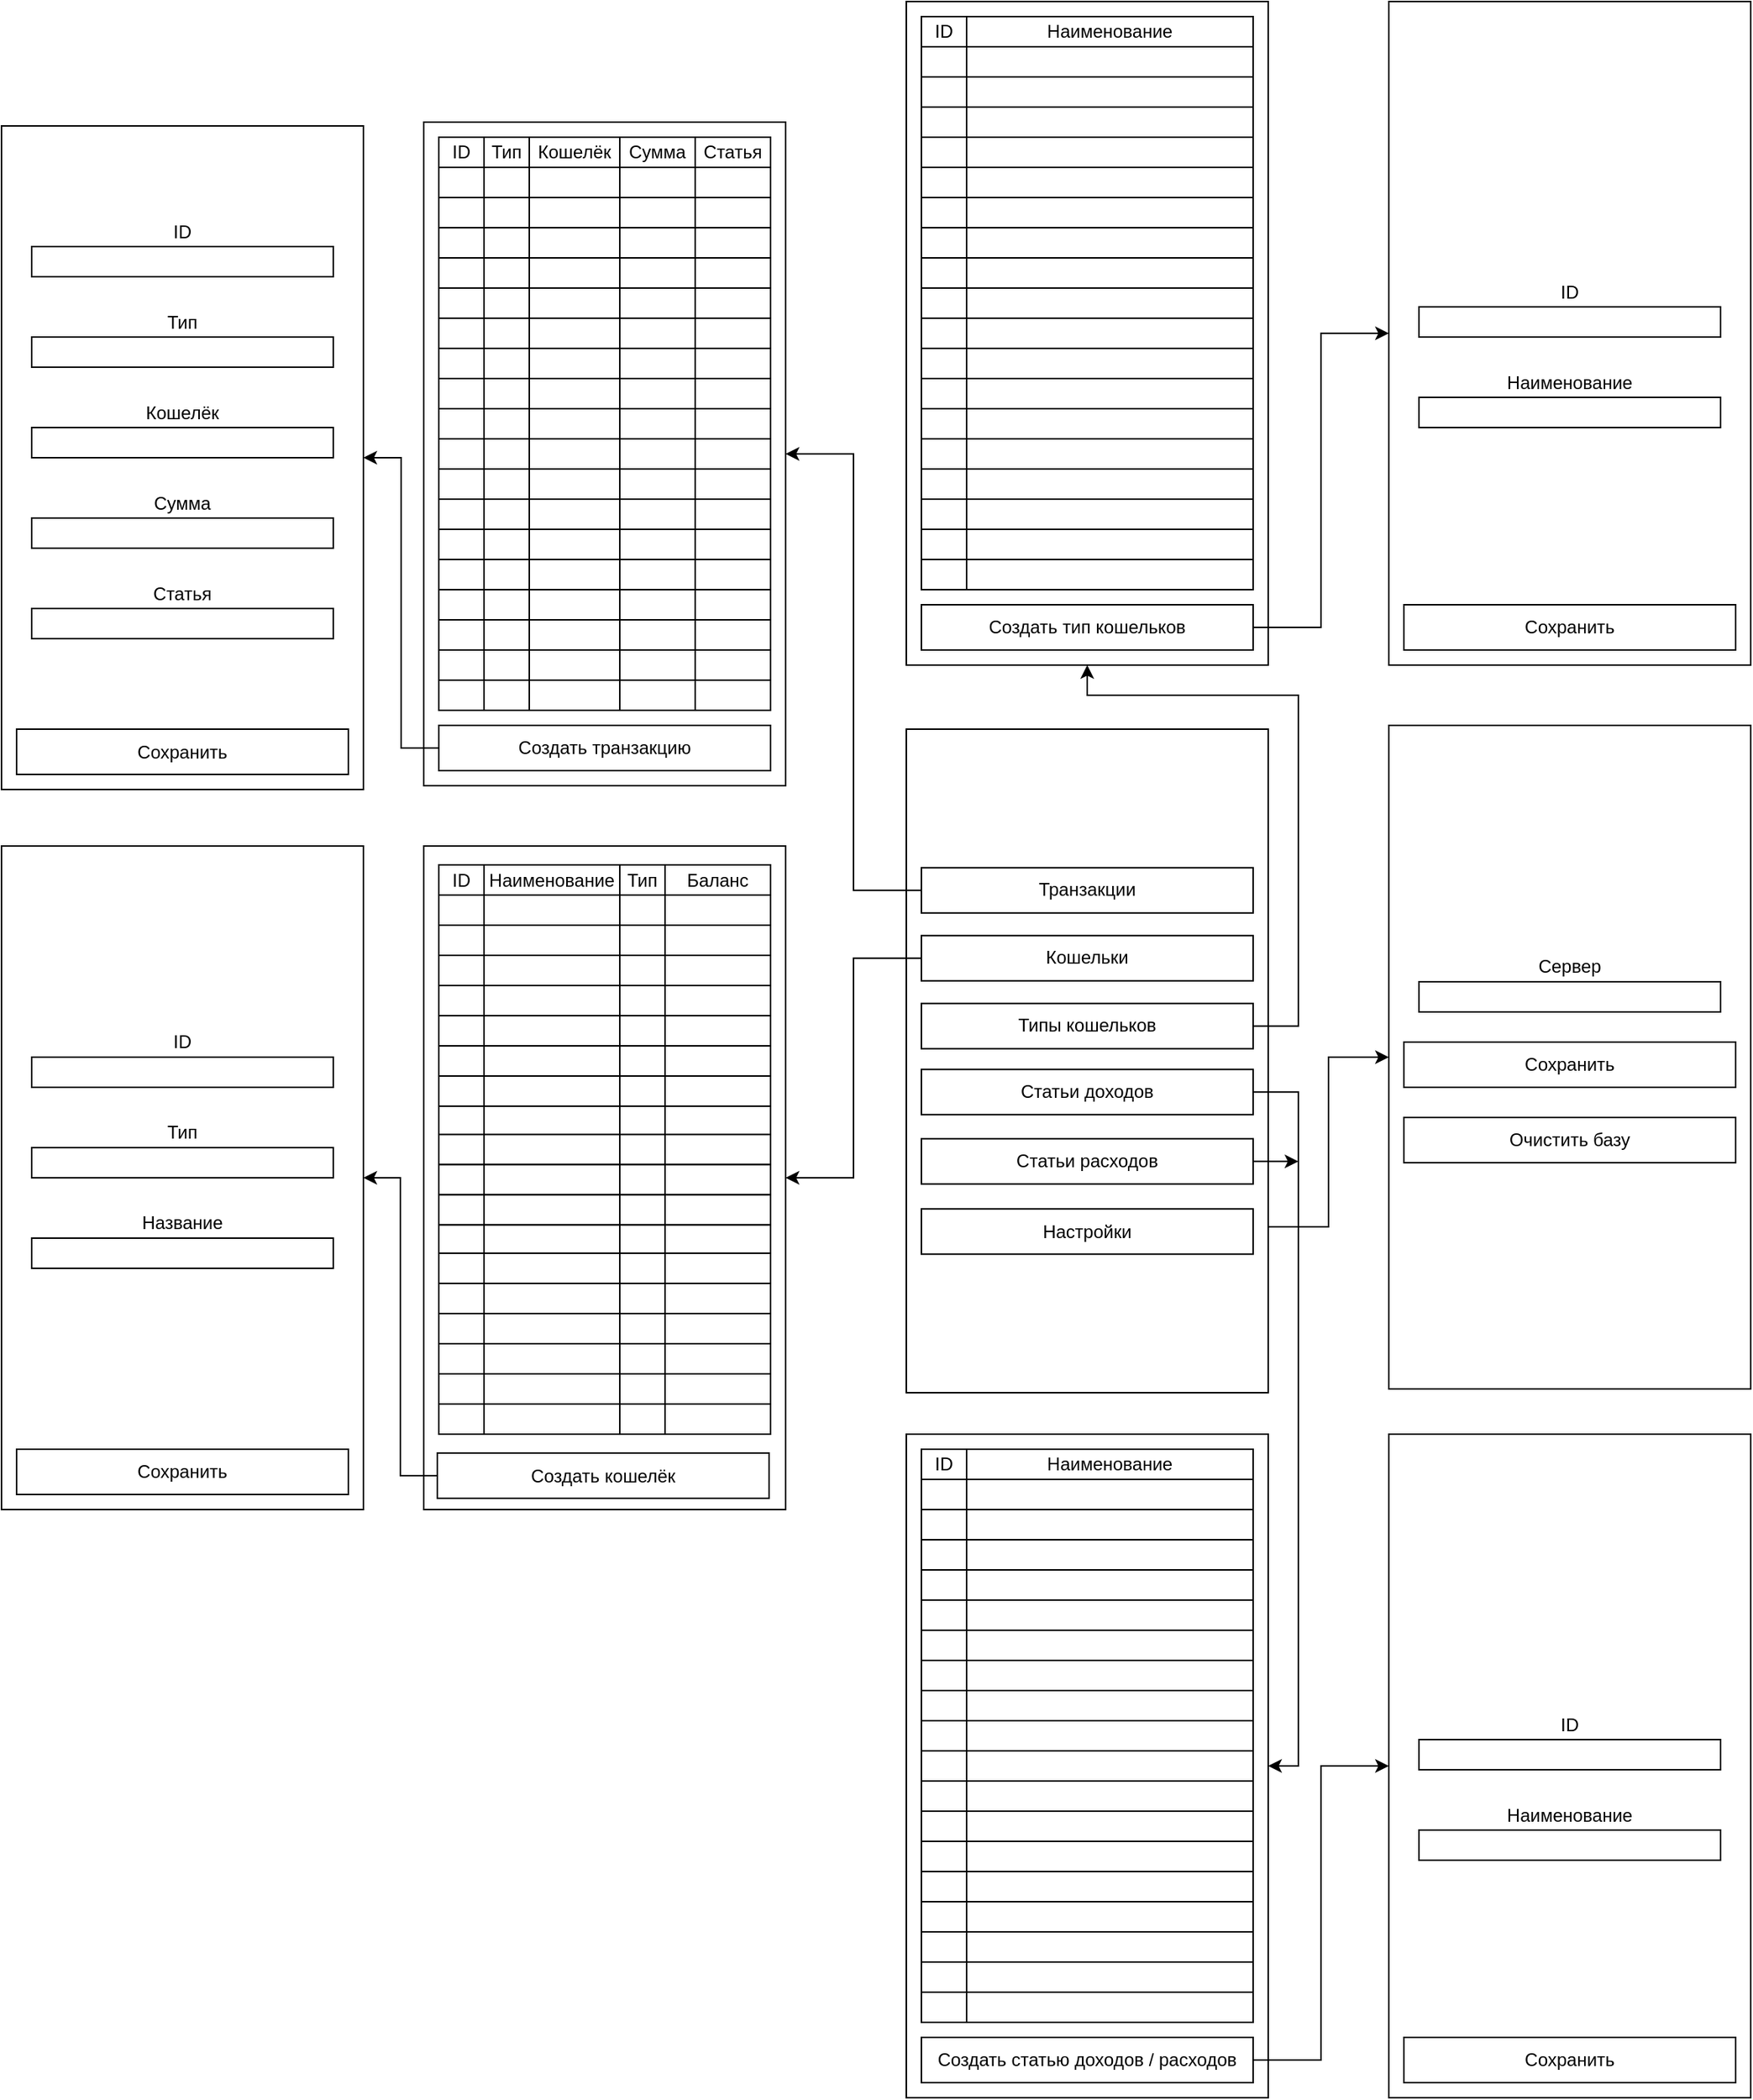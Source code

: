 <mxfile version="16.5.1" type="device"><diagram id="_PD836qik_bodmrE0VuN" name="0.1"><mxGraphModel dx="1354" dy="1916" grid="1" gridSize="10" guides="1" tooltips="1" connect="1" arrows="1" fold="1" page="1" pageScale="1" pageWidth="850" pageHeight="1100" math="0" shadow="0"><root><mxCell id="0"/><mxCell id="1" parent="0"/><mxCell id="WNNs_rxVUV3m9C5WDpxz-1" value="" style="rounded=0;whiteSpace=wrap;html=1;" parent="1" vertex="1"><mxGeometry x="560" y="-600" width="240" height="440" as="geometry"/></mxCell><mxCell id="WNNs_rxVUV3m9C5WDpxz-2" value="" style="rounded=0;whiteSpace=wrap;html=1;" parent="1" vertex="1"><mxGeometry x="570" y="-590" width="220" height="380" as="geometry"/></mxCell><mxCell id="hPYbmExAVFKwn_UCpEtC-18" style="edgeStyle=orthogonalEdgeStyle;rounded=0;orthogonalLoop=1;jettySize=auto;html=1;entryX=1;entryY=0.5;entryDx=0;entryDy=0;" edge="1" parent="1" source="WNNs_rxVUV3m9C5WDpxz-4" target="WNNs_rxVUV3m9C5WDpxz-132"><mxGeometry relative="1" as="geometry"/></mxCell><mxCell id="WNNs_rxVUV3m9C5WDpxz-4" value="Создать транзакцию" style="rounded=0;whiteSpace=wrap;html=1;" parent="1" vertex="1"><mxGeometry x="570" y="-200" width="220" height="30" as="geometry"/></mxCell><mxCell id="WNNs_rxVUV3m9C5WDpxz-7" value="ID" style="rounded=0;whiteSpace=wrap;html=1;" parent="1" vertex="1"><mxGeometry x="570" y="-590" width="30" height="20" as="geometry"/></mxCell><mxCell id="WNNs_rxVUV3m9C5WDpxz-8" value="Тип" style="rounded=0;whiteSpace=wrap;html=1;" parent="1" vertex="1"><mxGeometry x="600" y="-590" width="30" height="20" as="geometry"/></mxCell><mxCell id="WNNs_rxVUV3m9C5WDpxz-11" value="Кошелёк" style="rounded=0;whiteSpace=wrap;html=1;" parent="1" vertex="1"><mxGeometry x="630" y="-590" width="60" height="20" as="geometry"/></mxCell><mxCell id="WNNs_rxVUV3m9C5WDpxz-12" value="Сумма" style="rounded=0;whiteSpace=wrap;html=1;" parent="1" vertex="1"><mxGeometry x="690" y="-590" width="50" height="20" as="geometry"/></mxCell><mxCell id="WNNs_rxVUV3m9C5WDpxz-13" value="Статья" style="rounded=0;whiteSpace=wrap;html=1;" parent="1" vertex="1"><mxGeometry x="740" y="-590" width="50" height="20" as="geometry"/></mxCell><mxCell id="WNNs_rxVUV3m9C5WDpxz-15" value="" style="rounded=0;whiteSpace=wrap;html=1;" parent="1" vertex="1"><mxGeometry x="570" y="-570" width="30" height="20" as="geometry"/></mxCell><mxCell id="WNNs_rxVUV3m9C5WDpxz-16" value="" style="rounded=0;whiteSpace=wrap;html=1;" parent="1" vertex="1"><mxGeometry x="600" y="-570" width="30" height="20" as="geometry"/></mxCell><mxCell id="WNNs_rxVUV3m9C5WDpxz-17" value="" style="rounded=0;whiteSpace=wrap;html=1;" parent="1" vertex="1"><mxGeometry x="630" y="-570" width="60" height="20" as="geometry"/></mxCell><mxCell id="WNNs_rxVUV3m9C5WDpxz-18" value="" style="rounded=0;whiteSpace=wrap;html=1;" parent="1" vertex="1"><mxGeometry x="690" y="-570" width="50" height="20" as="geometry"/></mxCell><mxCell id="WNNs_rxVUV3m9C5WDpxz-19" value="" style="rounded=0;whiteSpace=wrap;html=1;" parent="1" vertex="1"><mxGeometry x="740" y="-570" width="50" height="20" as="geometry"/></mxCell><mxCell id="WNNs_rxVUV3m9C5WDpxz-20" value="" style="rounded=0;whiteSpace=wrap;html=1;" parent="1" vertex="1"><mxGeometry x="570" y="-570" width="30" height="20" as="geometry"/></mxCell><mxCell id="WNNs_rxVUV3m9C5WDpxz-21" value="" style="rounded=0;whiteSpace=wrap;html=1;" parent="1" vertex="1"><mxGeometry x="600" y="-570" width="30" height="20" as="geometry"/></mxCell><mxCell id="WNNs_rxVUV3m9C5WDpxz-22" value="" style="rounded=0;whiteSpace=wrap;html=1;" parent="1" vertex="1"><mxGeometry x="570" y="-570" width="30" height="20" as="geometry"/></mxCell><mxCell id="WNNs_rxVUV3m9C5WDpxz-23" value="" style="rounded=0;whiteSpace=wrap;html=1;" parent="1" vertex="1"><mxGeometry x="600" y="-570" width="30" height="20" as="geometry"/></mxCell><mxCell id="WNNs_rxVUV3m9C5WDpxz-25" value="" style="rounded=0;whiteSpace=wrap;html=1;" parent="1" vertex="1"><mxGeometry x="600" y="-570" width="30" height="20" as="geometry"/></mxCell><mxCell id="WNNs_rxVUV3m9C5WDpxz-27" value="" style="rounded=0;whiteSpace=wrap;html=1;" parent="1" vertex="1"><mxGeometry x="600" y="-570" width="30" height="20" as="geometry"/></mxCell><mxCell id="WNNs_rxVUV3m9C5WDpxz-29" value="" style="rounded=0;whiteSpace=wrap;html=1;" parent="1" vertex="1"><mxGeometry x="600" y="-570" width="30" height="20" as="geometry"/></mxCell><mxCell id="WNNs_rxVUV3m9C5WDpxz-31" value="" style="rounded=0;whiteSpace=wrap;html=1;" parent="1" vertex="1"><mxGeometry x="600" y="-570" width="30" height="20" as="geometry"/></mxCell><mxCell id="WNNs_rxVUV3m9C5WDpxz-32" value="" style="rounded=0;whiteSpace=wrap;html=1;" parent="1" vertex="1"><mxGeometry x="600" y="-570" width="30" height="20" as="geometry"/></mxCell><mxCell id="WNNs_rxVUV3m9C5WDpxz-34" value="" style="rounded=0;whiteSpace=wrap;html=1;" parent="1" vertex="1"><mxGeometry x="630" y="-570" width="60" height="20" as="geometry"/></mxCell><mxCell id="WNNs_rxVUV3m9C5WDpxz-35" value="" style="rounded=0;whiteSpace=wrap;html=1;" parent="1" vertex="1"><mxGeometry x="600" y="-570" width="30" height="20" as="geometry"/></mxCell><mxCell id="WNNs_rxVUV3m9C5WDpxz-37" value="" style="rounded=0;whiteSpace=wrap;html=1;" parent="1" vertex="1"><mxGeometry x="630" y="-570" width="60" height="20" as="geometry"/></mxCell><mxCell id="WNNs_rxVUV3m9C5WDpxz-38" value="" style="rounded=0;whiteSpace=wrap;html=1;" parent="1" vertex="1"><mxGeometry x="690" y="-570" width="50" height="20" as="geometry"/></mxCell><mxCell id="WNNs_rxVUV3m9C5WDpxz-39" value="" style="rounded=0;whiteSpace=wrap;html=1;" parent="1" vertex="1"><mxGeometry x="600" y="-570" width="30" height="20" as="geometry"/></mxCell><mxCell id="WNNs_rxVUV3m9C5WDpxz-41" value="" style="rounded=0;whiteSpace=wrap;html=1;" parent="1" vertex="1"><mxGeometry x="630" y="-570" width="60" height="20" as="geometry"/></mxCell><mxCell id="WNNs_rxVUV3m9C5WDpxz-42" value="" style="rounded=0;whiteSpace=wrap;html=1;" parent="1" vertex="1"><mxGeometry x="690" y="-570" width="50" height="20" as="geometry"/></mxCell><mxCell id="WNNs_rxVUV3m9C5WDpxz-43" value="" style="rounded=0;whiteSpace=wrap;html=1;" parent="1" vertex="1"><mxGeometry x="600" y="-570" width="30" height="20" as="geometry"/></mxCell><mxCell id="WNNs_rxVUV3m9C5WDpxz-45" value="" style="rounded=0;whiteSpace=wrap;html=1;" parent="1" vertex="1"><mxGeometry x="630" y="-570" width="60" height="20" as="geometry"/></mxCell><mxCell id="WNNs_rxVUV3m9C5WDpxz-46" value="" style="rounded=0;whiteSpace=wrap;html=1;" parent="1" vertex="1"><mxGeometry x="690" y="-570" width="50" height="20" as="geometry"/></mxCell><mxCell id="WNNs_rxVUV3m9C5WDpxz-47" value="" style="rounded=0;whiteSpace=wrap;html=1;" parent="1" vertex="1"><mxGeometry x="740" y="-550" width="50" height="20" as="geometry"/></mxCell><mxCell id="WNNs_rxVUV3m9C5WDpxz-48" value="" style="rounded=0;whiteSpace=wrap;html=1;" parent="1" vertex="1"><mxGeometry x="600" y="-550" width="30" height="20" as="geometry"/></mxCell><mxCell id="WNNs_rxVUV3m9C5WDpxz-49" value="" style="rounded=0;whiteSpace=wrap;html=1;" parent="1" vertex="1"><mxGeometry x="570" y="-550" width="30" height="20" as="geometry"/></mxCell><mxCell id="WNNs_rxVUV3m9C5WDpxz-50" value="" style="rounded=0;whiteSpace=wrap;html=1;" parent="1" vertex="1"><mxGeometry x="630" y="-550" width="60" height="20" as="geometry"/></mxCell><mxCell id="WNNs_rxVUV3m9C5WDpxz-51" value="" style="rounded=0;whiteSpace=wrap;html=1;" parent="1" vertex="1"><mxGeometry x="690" y="-550" width="50" height="20" as="geometry"/></mxCell><mxCell id="WNNs_rxVUV3m9C5WDpxz-52" value="" style="rounded=0;whiteSpace=wrap;html=1;" parent="1" vertex="1"><mxGeometry x="740" y="-530" width="50" height="20" as="geometry"/></mxCell><mxCell id="WNNs_rxVUV3m9C5WDpxz-53" value="" style="rounded=0;whiteSpace=wrap;html=1;" parent="1" vertex="1"><mxGeometry x="600" y="-530" width="30" height="20" as="geometry"/></mxCell><mxCell id="WNNs_rxVUV3m9C5WDpxz-54" value="" style="rounded=0;whiteSpace=wrap;html=1;" parent="1" vertex="1"><mxGeometry x="570" y="-530" width="30" height="20" as="geometry"/></mxCell><mxCell id="WNNs_rxVUV3m9C5WDpxz-55" value="" style="rounded=0;whiteSpace=wrap;html=1;" parent="1" vertex="1"><mxGeometry x="630" y="-530" width="60" height="20" as="geometry"/></mxCell><mxCell id="WNNs_rxVUV3m9C5WDpxz-56" value="" style="rounded=0;whiteSpace=wrap;html=1;" parent="1" vertex="1"><mxGeometry x="690" y="-530" width="50" height="20" as="geometry"/></mxCell><mxCell id="WNNs_rxVUV3m9C5WDpxz-57" value="" style="rounded=0;whiteSpace=wrap;html=1;" parent="1" vertex="1"><mxGeometry x="740" y="-510" width="50" height="20" as="geometry"/></mxCell><mxCell id="WNNs_rxVUV3m9C5WDpxz-58" value="" style="rounded=0;whiteSpace=wrap;html=1;" parent="1" vertex="1"><mxGeometry x="600" y="-510" width="30" height="20" as="geometry"/></mxCell><mxCell id="WNNs_rxVUV3m9C5WDpxz-59" value="" style="rounded=0;whiteSpace=wrap;html=1;" parent="1" vertex="1"><mxGeometry x="570" y="-510" width="30" height="20" as="geometry"/></mxCell><mxCell id="WNNs_rxVUV3m9C5WDpxz-60" value="" style="rounded=0;whiteSpace=wrap;html=1;" parent="1" vertex="1"><mxGeometry x="630" y="-510" width="60" height="20" as="geometry"/></mxCell><mxCell id="WNNs_rxVUV3m9C5WDpxz-61" value="" style="rounded=0;whiteSpace=wrap;html=1;" parent="1" vertex="1"><mxGeometry x="690" y="-510" width="50" height="20" as="geometry"/></mxCell><mxCell id="WNNs_rxVUV3m9C5WDpxz-62" value="" style="rounded=0;whiteSpace=wrap;html=1;" parent="1" vertex="1"><mxGeometry x="740" y="-490" width="50" height="20" as="geometry"/></mxCell><mxCell id="WNNs_rxVUV3m9C5WDpxz-63" value="" style="rounded=0;whiteSpace=wrap;html=1;" parent="1" vertex="1"><mxGeometry x="600" y="-490" width="30" height="20" as="geometry"/></mxCell><mxCell id="WNNs_rxVUV3m9C5WDpxz-64" value="" style="rounded=0;whiteSpace=wrap;html=1;" parent="1" vertex="1"><mxGeometry x="570" y="-490" width="30" height="20" as="geometry"/></mxCell><mxCell id="WNNs_rxVUV3m9C5WDpxz-65" value="" style="rounded=0;whiteSpace=wrap;html=1;" parent="1" vertex="1"><mxGeometry x="630" y="-490" width="60" height="20" as="geometry"/></mxCell><mxCell id="WNNs_rxVUV3m9C5WDpxz-66" value="" style="rounded=0;whiteSpace=wrap;html=1;" parent="1" vertex="1"><mxGeometry x="690" y="-490" width="50" height="20" as="geometry"/></mxCell><mxCell id="WNNs_rxVUV3m9C5WDpxz-67" value="" style="rounded=0;whiteSpace=wrap;html=1;" parent="1" vertex="1"><mxGeometry x="740" y="-470" width="50" height="20" as="geometry"/></mxCell><mxCell id="WNNs_rxVUV3m9C5WDpxz-68" value="" style="rounded=0;whiteSpace=wrap;html=1;" parent="1" vertex="1"><mxGeometry x="600" y="-470" width="30" height="20" as="geometry"/></mxCell><mxCell id="WNNs_rxVUV3m9C5WDpxz-69" value="" style="rounded=0;whiteSpace=wrap;html=1;" parent="1" vertex="1"><mxGeometry x="570" y="-470" width="30" height="20" as="geometry"/></mxCell><mxCell id="WNNs_rxVUV3m9C5WDpxz-70" value="" style="rounded=0;whiteSpace=wrap;html=1;" parent="1" vertex="1"><mxGeometry x="630" y="-470" width="60" height="20" as="geometry"/></mxCell><mxCell id="WNNs_rxVUV3m9C5WDpxz-71" value="" style="rounded=0;whiteSpace=wrap;html=1;" parent="1" vertex="1"><mxGeometry x="690" y="-470" width="50" height="20" as="geometry"/></mxCell><mxCell id="WNNs_rxVUV3m9C5WDpxz-72" value="" style="rounded=0;whiteSpace=wrap;html=1;" parent="1" vertex="1"><mxGeometry x="740" y="-450" width="50" height="20" as="geometry"/></mxCell><mxCell id="WNNs_rxVUV3m9C5WDpxz-73" value="" style="rounded=0;whiteSpace=wrap;html=1;" parent="1" vertex="1"><mxGeometry x="600" y="-450" width="30" height="20" as="geometry"/></mxCell><mxCell id="WNNs_rxVUV3m9C5WDpxz-74" value="" style="rounded=0;whiteSpace=wrap;html=1;" parent="1" vertex="1"><mxGeometry x="570" y="-450" width="30" height="20" as="geometry"/></mxCell><mxCell id="WNNs_rxVUV3m9C5WDpxz-75" value="" style="rounded=0;whiteSpace=wrap;html=1;" parent="1" vertex="1"><mxGeometry x="630" y="-450" width="60" height="20" as="geometry"/></mxCell><mxCell id="WNNs_rxVUV3m9C5WDpxz-76" value="" style="rounded=0;whiteSpace=wrap;html=1;" parent="1" vertex="1"><mxGeometry x="690" y="-450" width="50" height="20" as="geometry"/></mxCell><mxCell id="WNNs_rxVUV3m9C5WDpxz-77" value="" style="rounded=0;whiteSpace=wrap;html=1;" parent="1" vertex="1"><mxGeometry x="740" y="-430" width="50" height="20" as="geometry"/></mxCell><mxCell id="WNNs_rxVUV3m9C5WDpxz-78" value="" style="rounded=0;whiteSpace=wrap;html=1;" parent="1" vertex="1"><mxGeometry x="600" y="-430" width="30" height="20" as="geometry"/></mxCell><mxCell id="WNNs_rxVUV3m9C5WDpxz-79" value="" style="rounded=0;whiteSpace=wrap;html=1;" parent="1" vertex="1"><mxGeometry x="570" y="-430" width="30" height="20" as="geometry"/></mxCell><mxCell id="WNNs_rxVUV3m9C5WDpxz-80" value="" style="rounded=0;whiteSpace=wrap;html=1;" parent="1" vertex="1"><mxGeometry x="630" y="-430" width="60" height="20" as="geometry"/></mxCell><mxCell id="WNNs_rxVUV3m9C5WDpxz-81" value="" style="rounded=0;whiteSpace=wrap;html=1;" parent="1" vertex="1"><mxGeometry x="690" y="-430" width="50" height="20" as="geometry"/></mxCell><mxCell id="WNNs_rxVUV3m9C5WDpxz-82" value="" style="rounded=0;whiteSpace=wrap;html=1;" parent="1" vertex="1"><mxGeometry x="740" y="-410" width="50" height="20" as="geometry"/></mxCell><mxCell id="WNNs_rxVUV3m9C5WDpxz-83" value="" style="rounded=0;whiteSpace=wrap;html=1;" parent="1" vertex="1"><mxGeometry x="600" y="-410" width="30" height="20" as="geometry"/></mxCell><mxCell id="WNNs_rxVUV3m9C5WDpxz-84" value="" style="rounded=0;whiteSpace=wrap;html=1;" parent="1" vertex="1"><mxGeometry x="570" y="-410" width="30" height="20" as="geometry"/></mxCell><mxCell id="WNNs_rxVUV3m9C5WDpxz-85" value="" style="rounded=0;whiteSpace=wrap;html=1;" parent="1" vertex="1"><mxGeometry x="630" y="-410" width="60" height="20" as="geometry"/></mxCell><mxCell id="WNNs_rxVUV3m9C5WDpxz-86" value="" style="rounded=0;whiteSpace=wrap;html=1;" parent="1" vertex="1"><mxGeometry x="690" y="-410" width="50" height="20" as="geometry"/></mxCell><mxCell id="WNNs_rxVUV3m9C5WDpxz-87" value="" style="rounded=0;whiteSpace=wrap;html=1;" parent="1" vertex="1"><mxGeometry x="740" y="-390" width="50" height="20" as="geometry"/></mxCell><mxCell id="WNNs_rxVUV3m9C5WDpxz-88" value="" style="rounded=0;whiteSpace=wrap;html=1;" parent="1" vertex="1"><mxGeometry x="600" y="-390" width="30" height="20" as="geometry"/></mxCell><mxCell id="WNNs_rxVUV3m9C5WDpxz-89" value="" style="rounded=0;whiteSpace=wrap;html=1;" parent="1" vertex="1"><mxGeometry x="570" y="-390" width="30" height="20" as="geometry"/></mxCell><mxCell id="WNNs_rxVUV3m9C5WDpxz-90" value="" style="rounded=0;whiteSpace=wrap;html=1;" parent="1" vertex="1"><mxGeometry x="630" y="-390" width="60" height="20" as="geometry"/></mxCell><mxCell id="WNNs_rxVUV3m9C5WDpxz-91" value="" style="rounded=0;whiteSpace=wrap;html=1;" parent="1" vertex="1"><mxGeometry x="690" y="-390" width="50" height="20" as="geometry"/></mxCell><mxCell id="WNNs_rxVUV3m9C5WDpxz-92" value="" style="rounded=0;whiteSpace=wrap;html=1;" parent="1" vertex="1"><mxGeometry x="740" y="-370" width="50" height="20" as="geometry"/></mxCell><mxCell id="WNNs_rxVUV3m9C5WDpxz-93" value="" style="rounded=0;whiteSpace=wrap;html=1;" parent="1" vertex="1"><mxGeometry x="600" y="-370" width="30" height="20" as="geometry"/></mxCell><mxCell id="WNNs_rxVUV3m9C5WDpxz-94" value="" style="rounded=0;whiteSpace=wrap;html=1;" parent="1" vertex="1"><mxGeometry x="570" y="-370" width="30" height="20" as="geometry"/></mxCell><mxCell id="WNNs_rxVUV3m9C5WDpxz-95" value="" style="rounded=0;whiteSpace=wrap;html=1;" parent="1" vertex="1"><mxGeometry x="630" y="-370" width="60" height="20" as="geometry"/></mxCell><mxCell id="WNNs_rxVUV3m9C5WDpxz-96" value="" style="rounded=0;whiteSpace=wrap;html=1;" parent="1" vertex="1"><mxGeometry x="690" y="-370" width="50" height="20" as="geometry"/></mxCell><mxCell id="WNNs_rxVUV3m9C5WDpxz-97" value="" style="rounded=0;whiteSpace=wrap;html=1;" parent="1" vertex="1"><mxGeometry x="740" y="-350" width="50" height="20" as="geometry"/></mxCell><mxCell id="WNNs_rxVUV3m9C5WDpxz-98" value="" style="rounded=0;whiteSpace=wrap;html=1;" parent="1" vertex="1"><mxGeometry x="600" y="-350" width="30" height="20" as="geometry"/></mxCell><mxCell id="WNNs_rxVUV3m9C5WDpxz-99" value="" style="rounded=0;whiteSpace=wrap;html=1;" parent="1" vertex="1"><mxGeometry x="570" y="-350" width="30" height="20" as="geometry"/></mxCell><mxCell id="WNNs_rxVUV3m9C5WDpxz-100" value="" style="rounded=0;whiteSpace=wrap;html=1;" parent="1" vertex="1"><mxGeometry x="630" y="-350" width="60" height="20" as="geometry"/></mxCell><mxCell id="WNNs_rxVUV3m9C5WDpxz-101" value="" style="rounded=0;whiteSpace=wrap;html=1;" parent="1" vertex="1"><mxGeometry x="690" y="-350" width="50" height="20" as="geometry"/></mxCell><mxCell id="WNNs_rxVUV3m9C5WDpxz-102" value="" style="rounded=0;whiteSpace=wrap;html=1;" parent="1" vertex="1"><mxGeometry x="740" y="-330" width="50" height="20" as="geometry"/></mxCell><mxCell id="WNNs_rxVUV3m9C5WDpxz-103" value="" style="rounded=0;whiteSpace=wrap;html=1;" parent="1" vertex="1"><mxGeometry x="600" y="-330" width="30" height="20" as="geometry"/></mxCell><mxCell id="WNNs_rxVUV3m9C5WDpxz-104" value="" style="rounded=0;whiteSpace=wrap;html=1;" parent="1" vertex="1"><mxGeometry x="570" y="-330" width="30" height="20" as="geometry"/></mxCell><mxCell id="WNNs_rxVUV3m9C5WDpxz-105" value="" style="rounded=0;whiteSpace=wrap;html=1;" parent="1" vertex="1"><mxGeometry x="630" y="-330" width="60" height="20" as="geometry"/></mxCell><mxCell id="WNNs_rxVUV3m9C5WDpxz-106" value="" style="rounded=0;whiteSpace=wrap;html=1;" parent="1" vertex="1"><mxGeometry x="690" y="-330" width="50" height="20" as="geometry"/></mxCell><mxCell id="WNNs_rxVUV3m9C5WDpxz-107" value="" style="rounded=0;whiteSpace=wrap;html=1;" parent="1" vertex="1"><mxGeometry x="740" y="-310" width="50" height="20" as="geometry"/></mxCell><mxCell id="WNNs_rxVUV3m9C5WDpxz-108" value="" style="rounded=0;whiteSpace=wrap;html=1;" parent="1" vertex="1"><mxGeometry x="600" y="-310" width="30" height="20" as="geometry"/></mxCell><mxCell id="WNNs_rxVUV3m9C5WDpxz-109" value="" style="rounded=0;whiteSpace=wrap;html=1;" parent="1" vertex="1"><mxGeometry x="570" y="-310" width="30" height="20" as="geometry"/></mxCell><mxCell id="WNNs_rxVUV3m9C5WDpxz-110" value="" style="rounded=0;whiteSpace=wrap;html=1;" parent="1" vertex="1"><mxGeometry x="630" y="-310" width="60" height="20" as="geometry"/></mxCell><mxCell id="WNNs_rxVUV3m9C5WDpxz-111" value="" style="rounded=0;whiteSpace=wrap;html=1;" parent="1" vertex="1"><mxGeometry x="690" y="-310" width="50" height="20" as="geometry"/></mxCell><mxCell id="WNNs_rxVUV3m9C5WDpxz-112" value="" style="rounded=0;whiteSpace=wrap;html=1;" parent="1" vertex="1"><mxGeometry x="740" y="-290" width="50" height="20" as="geometry"/></mxCell><mxCell id="WNNs_rxVUV3m9C5WDpxz-113" value="" style="rounded=0;whiteSpace=wrap;html=1;" parent="1" vertex="1"><mxGeometry x="600" y="-290" width="30" height="20" as="geometry"/></mxCell><mxCell id="WNNs_rxVUV3m9C5WDpxz-114" value="" style="rounded=0;whiteSpace=wrap;html=1;" parent="1" vertex="1"><mxGeometry x="570" y="-290" width="30" height="20" as="geometry"/></mxCell><mxCell id="WNNs_rxVUV3m9C5WDpxz-115" value="" style="rounded=0;whiteSpace=wrap;html=1;" parent="1" vertex="1"><mxGeometry x="630" y="-290" width="60" height="20" as="geometry"/></mxCell><mxCell id="WNNs_rxVUV3m9C5WDpxz-116" value="" style="rounded=0;whiteSpace=wrap;html=1;" parent="1" vertex="1"><mxGeometry x="690" y="-290" width="50" height="20" as="geometry"/></mxCell><mxCell id="WNNs_rxVUV3m9C5WDpxz-117" value="" style="rounded=0;whiteSpace=wrap;html=1;" parent="1" vertex="1"><mxGeometry x="740" y="-270" width="50" height="20" as="geometry"/></mxCell><mxCell id="WNNs_rxVUV3m9C5WDpxz-118" value="" style="rounded=0;whiteSpace=wrap;html=1;" parent="1" vertex="1"><mxGeometry x="600" y="-270" width="30" height="20" as="geometry"/></mxCell><mxCell id="WNNs_rxVUV3m9C5WDpxz-119" value="" style="rounded=0;whiteSpace=wrap;html=1;" parent="1" vertex="1"><mxGeometry x="570" y="-270" width="30" height="20" as="geometry"/></mxCell><mxCell id="WNNs_rxVUV3m9C5WDpxz-120" value="" style="rounded=0;whiteSpace=wrap;html=1;" parent="1" vertex="1"><mxGeometry x="630" y="-270" width="60" height="20" as="geometry"/></mxCell><mxCell id="WNNs_rxVUV3m9C5WDpxz-121" value="" style="rounded=0;whiteSpace=wrap;html=1;" parent="1" vertex="1"><mxGeometry x="690" y="-270" width="50" height="20" as="geometry"/></mxCell><mxCell id="WNNs_rxVUV3m9C5WDpxz-122" value="" style="rounded=0;whiteSpace=wrap;html=1;" parent="1" vertex="1"><mxGeometry x="740" y="-250" width="50" height="20" as="geometry"/></mxCell><mxCell id="WNNs_rxVUV3m9C5WDpxz-123" value="" style="rounded=0;whiteSpace=wrap;html=1;" parent="1" vertex="1"><mxGeometry x="600" y="-250" width="30" height="20" as="geometry"/></mxCell><mxCell id="WNNs_rxVUV3m9C5WDpxz-124" value="" style="rounded=0;whiteSpace=wrap;html=1;" parent="1" vertex="1"><mxGeometry x="570" y="-250" width="30" height="20" as="geometry"/></mxCell><mxCell id="WNNs_rxVUV3m9C5WDpxz-125" value="" style="rounded=0;whiteSpace=wrap;html=1;" parent="1" vertex="1"><mxGeometry x="630" y="-250" width="60" height="20" as="geometry"/></mxCell><mxCell id="WNNs_rxVUV3m9C5WDpxz-126" value="" style="rounded=0;whiteSpace=wrap;html=1;" parent="1" vertex="1"><mxGeometry x="690" y="-250" width="50" height="20" as="geometry"/></mxCell><mxCell id="WNNs_rxVUV3m9C5WDpxz-127" value="" style="rounded=0;whiteSpace=wrap;html=1;" parent="1" vertex="1"><mxGeometry x="740" y="-230" width="50" height="20" as="geometry"/></mxCell><mxCell id="WNNs_rxVUV3m9C5WDpxz-128" value="" style="rounded=0;whiteSpace=wrap;html=1;" parent="1" vertex="1"><mxGeometry x="600" y="-230" width="30" height="20" as="geometry"/></mxCell><mxCell id="WNNs_rxVUV3m9C5WDpxz-129" value="" style="rounded=0;whiteSpace=wrap;html=1;" parent="1" vertex="1"><mxGeometry x="570" y="-230" width="30" height="20" as="geometry"/></mxCell><mxCell id="WNNs_rxVUV3m9C5WDpxz-130" value="" style="rounded=0;whiteSpace=wrap;html=1;" parent="1" vertex="1"><mxGeometry x="630" y="-230" width="60" height="20" as="geometry"/></mxCell><mxCell id="WNNs_rxVUV3m9C5WDpxz-131" value="" style="rounded=0;whiteSpace=wrap;html=1;" parent="1" vertex="1"><mxGeometry x="690" y="-230" width="50" height="20" as="geometry"/></mxCell><mxCell id="WNNs_rxVUV3m9C5WDpxz-132" value="" style="rounded=0;whiteSpace=wrap;html=1;" parent="1" vertex="1"><mxGeometry x="280" y="-597.5" width="240" height="440" as="geometry"/></mxCell><mxCell id="WNNs_rxVUV3m9C5WDpxz-148" value="Сохранить" style="rounded=0;whiteSpace=wrap;html=1;" parent="1" vertex="1"><mxGeometry x="290" y="-197.5" width="220" height="30" as="geometry"/></mxCell><mxCell id="WNNs_rxVUV3m9C5WDpxz-170" value="" style="rounded=0;whiteSpace=wrap;html=1;" parent="1" vertex="1"><mxGeometry x="300" y="-337.5" width="200" height="20" as="geometry"/></mxCell><mxCell id="WNNs_rxVUV3m9C5WDpxz-172" value="" style="rounded=0;whiteSpace=wrap;html=1;" parent="1" vertex="1"><mxGeometry x="300" y="-277.5" width="200" height="20" as="geometry"/></mxCell><mxCell id="WNNs_rxVUV3m9C5WDpxz-173" value="Статья" style="text;html=1;strokeColor=none;fillColor=none;align=center;verticalAlign=middle;whiteSpace=wrap;rounded=0;" parent="1" vertex="1"><mxGeometry x="300" y="-297.5" width="200" height="20" as="geometry"/></mxCell><mxCell id="WNNs_rxVUV3m9C5WDpxz-247" value="" style="rounded=0;whiteSpace=wrap;html=1;" parent="1" vertex="1"><mxGeometry x="300" y="-457.5" width="200" height="20" as="geometry"/></mxCell><mxCell id="WNNs_rxVUV3m9C5WDpxz-248" value="Кошелёк" style="text;html=1;strokeColor=none;fillColor=none;align=center;verticalAlign=middle;whiteSpace=wrap;rounded=0;" parent="1" vertex="1"><mxGeometry x="300" y="-417.5" width="200" height="20" as="geometry"/></mxCell><mxCell id="WNNs_rxVUV3m9C5WDpxz-249" value="" style="rounded=0;whiteSpace=wrap;html=1;" parent="1" vertex="1"><mxGeometry x="300" y="-397.5" width="200" height="20" as="geometry"/></mxCell><mxCell id="WNNs_rxVUV3m9C5WDpxz-250" value="Сумма" style="text;html=1;strokeColor=none;fillColor=none;align=center;verticalAlign=middle;whiteSpace=wrap;rounded=0;" parent="1" vertex="1"><mxGeometry x="300" y="-357.5" width="200" height="20" as="geometry"/></mxCell><mxCell id="WNNs_rxVUV3m9C5WDpxz-253" value="ID" style="text;html=1;strokeColor=none;fillColor=none;align=center;verticalAlign=middle;whiteSpace=wrap;rounded=0;" parent="1" vertex="1"><mxGeometry x="300" y="-537.5" width="200" height="20" as="geometry"/></mxCell><mxCell id="WNNs_rxVUV3m9C5WDpxz-254" value="" style="rounded=0;whiteSpace=wrap;html=1;" parent="1" vertex="1"><mxGeometry x="300" y="-517.5" width="200" height="20" as="geometry"/></mxCell><mxCell id="WNNs_rxVUV3m9C5WDpxz-255" value="Тип" style="text;html=1;strokeColor=none;fillColor=none;align=center;verticalAlign=middle;whiteSpace=wrap;rounded=0;" parent="1" vertex="1"><mxGeometry x="300" y="-477.5" width="200" height="20" as="geometry"/></mxCell><mxCell id="hPYbmExAVFKwn_UCpEtC-138" style="edgeStyle=orthogonalEdgeStyle;rounded=0;orthogonalLoop=1;jettySize=auto;html=1;exitX=1;exitY=0.75;exitDx=0;exitDy=0;entryX=0;entryY=0.5;entryDx=0;entryDy=0;" edge="1" parent="1" source="hPYbmExAVFKwn_UCpEtC-2" target="hPYbmExAVFKwn_UCpEtC-9"><mxGeometry relative="1" as="geometry"/></mxCell><mxCell id="hPYbmExAVFKwn_UCpEtC-2" value="" style="rounded=0;whiteSpace=wrap;html=1;" vertex="1" parent="1"><mxGeometry x="880" y="-197.5" width="240" height="440" as="geometry"/></mxCell><mxCell id="hPYbmExAVFKwn_UCpEtC-335" style="edgeStyle=orthogonalEdgeStyle;rounded=0;orthogonalLoop=1;jettySize=auto;html=1;" edge="1" parent="1" source="hPYbmExAVFKwn_UCpEtC-6"><mxGeometry relative="1" as="geometry"><mxPoint x="1140" y="89.13" as="targetPoint"/></mxGeometry></mxCell><mxCell id="hPYbmExAVFKwn_UCpEtC-6" value="Статьи расходов" style="rounded=0;whiteSpace=wrap;html=1;" vertex="1" parent="1"><mxGeometry x="890" y="74.13" width="220" height="30" as="geometry"/></mxCell><mxCell id="hPYbmExAVFKwn_UCpEtC-9" value="" style="rounded=0;whiteSpace=wrap;html=1;" vertex="1" parent="1"><mxGeometry x="1200" y="-200" width="240" height="440" as="geometry"/></mxCell><mxCell id="hPYbmExAVFKwn_UCpEtC-11" value="Сервер" style="text;html=1;strokeColor=none;fillColor=none;align=center;verticalAlign=middle;whiteSpace=wrap;rounded=0;" vertex="1" parent="1"><mxGeometry x="1220" y="-50" width="200" height="20" as="geometry"/></mxCell><mxCell id="hPYbmExAVFKwn_UCpEtC-12" value="" style="rounded=0;whiteSpace=wrap;html=1;" vertex="1" parent="1"><mxGeometry x="1220" y="-30" width="200" height="20" as="geometry"/></mxCell><mxCell id="hPYbmExAVFKwn_UCpEtC-14" value="Сохранить" style="rounded=0;whiteSpace=wrap;html=1;" vertex="1" parent="1"><mxGeometry x="1210" y="10" width="220" height="30" as="geometry"/></mxCell><mxCell id="hPYbmExAVFKwn_UCpEtC-15" value="Очистить базу" style="rounded=0;whiteSpace=wrap;html=1;" vertex="1" parent="1"><mxGeometry x="1210" y="60" width="220" height="30" as="geometry"/></mxCell><mxCell id="hPYbmExAVFKwn_UCpEtC-19" value="" style="rounded=0;whiteSpace=wrap;html=1;" vertex="1" parent="1"><mxGeometry x="560" y="-120" width="240" height="440" as="geometry"/></mxCell><mxCell id="hPYbmExAVFKwn_UCpEtC-144" style="edgeStyle=orthogonalEdgeStyle;rounded=0;orthogonalLoop=1;jettySize=auto;html=1;entryX=0.5;entryY=1;entryDx=0;entryDy=0;" edge="1" parent="1" source="hPYbmExAVFKwn_UCpEtC-21" target="hPYbmExAVFKwn_UCpEtC-140"><mxGeometry relative="1" as="geometry"><Array as="points"><mxPoint x="1140" y="-1"/><mxPoint x="1140" y="-220"/><mxPoint x="1000" y="-220"/></Array></mxGeometry></mxCell><mxCell id="hPYbmExAVFKwn_UCpEtC-21" value="Типы кошельков" style="rounded=0;whiteSpace=wrap;html=1;" vertex="1" parent="1"><mxGeometry x="890" y="-15.62" width="220" height="30" as="geometry"/></mxCell><mxCell id="hPYbmExAVFKwn_UCpEtC-139" style="edgeStyle=orthogonalEdgeStyle;rounded=0;orthogonalLoop=1;jettySize=auto;html=1;entryX=1;entryY=0.5;entryDx=0;entryDy=0;" edge="1" parent="1" source="hPYbmExAVFKwn_UCpEtC-22" target="WNNs_rxVUV3m9C5WDpxz-1"><mxGeometry relative="1" as="geometry"/></mxCell><mxCell id="hPYbmExAVFKwn_UCpEtC-22" value="Транзакции" style="rounded=0;whiteSpace=wrap;html=1;" vertex="1" parent="1"><mxGeometry x="890" y="-105.62" width="220" height="30" as="geometry"/></mxCell><mxCell id="hPYbmExAVFKwn_UCpEtC-119" style="edgeStyle=orthogonalEdgeStyle;rounded=0;orthogonalLoop=1;jettySize=auto;html=1;entryX=1;entryY=0.5;entryDx=0;entryDy=0;" edge="1" parent="1" source="hPYbmExAVFKwn_UCpEtC-23" target="hPYbmExAVFKwn_UCpEtC-19"><mxGeometry relative="1" as="geometry"/></mxCell><mxCell id="hPYbmExAVFKwn_UCpEtC-23" value="Кошельки" style="rounded=0;whiteSpace=wrap;html=1;" vertex="1" parent="1"><mxGeometry x="890" y="-60.62" width="220" height="30" as="geometry"/></mxCell><mxCell id="hPYbmExAVFKwn_UCpEtC-245" style="edgeStyle=orthogonalEdgeStyle;rounded=0;orthogonalLoop=1;jettySize=auto;html=1;entryX=1;entryY=0.5;entryDx=0;entryDy=0;" edge="1" parent="1" source="hPYbmExAVFKwn_UCpEtC-27" target="hPYbmExAVFKwn_UCpEtC-197"><mxGeometry relative="1" as="geometry"><Array as="points"><mxPoint x="1140" y="43"/><mxPoint x="1140" y="490"/></Array></mxGeometry></mxCell><mxCell id="hPYbmExAVFKwn_UCpEtC-27" value="Статьи доходов" style="rounded=0;whiteSpace=wrap;html=1;" vertex="1" parent="1"><mxGeometry x="890" y="28.13" width="220" height="30" as="geometry"/></mxCell><mxCell id="hPYbmExAVFKwn_UCpEtC-34" value="" style="rounded=0;whiteSpace=wrap;html=1;" vertex="1" parent="1"><mxGeometry x="570" y="-107.5" width="220" height="377.5" as="geometry"/></mxCell><mxCell id="hPYbmExAVFKwn_UCpEtC-137" style="edgeStyle=orthogonalEdgeStyle;rounded=0;orthogonalLoop=1;jettySize=auto;html=1;entryX=1;entryY=0.5;entryDx=0;entryDy=0;" edge="1" parent="1" source="hPYbmExAVFKwn_UCpEtC-37" target="hPYbmExAVFKwn_UCpEtC-120"><mxGeometry relative="1" as="geometry"/></mxCell><mxCell id="hPYbmExAVFKwn_UCpEtC-37" value="Создать кошелёк" style="rounded=0;whiteSpace=wrap;html=1;" vertex="1" parent="1"><mxGeometry x="569" y="282.5" width="220" height="30" as="geometry"/></mxCell><mxCell id="hPYbmExAVFKwn_UCpEtC-38" value="ID" style="rounded=0;whiteSpace=wrap;html=1;" vertex="1" parent="1"><mxGeometry x="570" y="-107.5" width="30" height="20" as="geometry"/></mxCell><mxCell id="hPYbmExAVFKwn_UCpEtC-39" value="Наименование" style="rounded=0;whiteSpace=wrap;html=1;" vertex="1" parent="1"><mxGeometry x="600" y="-107.5" width="90" height="20" as="geometry"/></mxCell><mxCell id="hPYbmExAVFKwn_UCpEtC-40" value="Тип" style="rounded=0;whiteSpace=wrap;html=1;" vertex="1" parent="1"><mxGeometry x="690" y="-107.5" width="30" height="20" as="geometry"/></mxCell><mxCell id="hPYbmExAVFKwn_UCpEtC-41" value="Баланс" style="rounded=0;whiteSpace=wrap;html=1;" vertex="1" parent="1"><mxGeometry x="720" y="-107.5" width="70" height="20" as="geometry"/></mxCell><mxCell id="hPYbmExAVFKwn_UCpEtC-42" value="" style="rounded=0;whiteSpace=wrap;html=1;" vertex="1" parent="1"><mxGeometry x="570" y="-87.5" width="30" height="20" as="geometry"/></mxCell><mxCell id="hPYbmExAVFKwn_UCpEtC-43" value="" style="rounded=0;whiteSpace=wrap;html=1;" vertex="1" parent="1"><mxGeometry x="600" y="-87.5" width="90" height="20" as="geometry"/></mxCell><mxCell id="hPYbmExAVFKwn_UCpEtC-44" value="" style="rounded=0;whiteSpace=wrap;html=1;" vertex="1" parent="1"><mxGeometry x="690" y="-87.5" width="30" height="20" as="geometry"/></mxCell><mxCell id="hPYbmExAVFKwn_UCpEtC-45" value="" style="rounded=0;whiteSpace=wrap;html=1;" vertex="1" parent="1"><mxGeometry x="720" y="-87.5" width="70" height="20" as="geometry"/></mxCell><mxCell id="hPYbmExAVFKwn_UCpEtC-46" value="" style="rounded=0;whiteSpace=wrap;html=1;" vertex="1" parent="1"><mxGeometry x="570" y="-87.5" width="30" height="20" as="geometry"/></mxCell><mxCell id="hPYbmExAVFKwn_UCpEtC-47" value="" style="rounded=0;whiteSpace=wrap;html=1;" vertex="1" parent="1"><mxGeometry x="570" y="-87.5" width="30" height="20" as="geometry"/></mxCell><mxCell id="hPYbmExAVFKwn_UCpEtC-48" value="" style="rounded=0;whiteSpace=wrap;html=1;" vertex="1" parent="1"><mxGeometry x="600" y="-87.5" width="90" height="20" as="geometry"/></mxCell><mxCell id="hPYbmExAVFKwn_UCpEtC-49" value="" style="rounded=0;whiteSpace=wrap;html=1;" vertex="1" parent="1"><mxGeometry x="690" y="-87.5" width="30" height="20" as="geometry"/></mxCell><mxCell id="hPYbmExAVFKwn_UCpEtC-50" value="" style="rounded=0;whiteSpace=wrap;html=1;" vertex="1" parent="1"><mxGeometry x="720" y="-67.5" width="70" height="20" as="geometry"/></mxCell><mxCell id="hPYbmExAVFKwn_UCpEtC-51" value="" style="rounded=0;whiteSpace=wrap;html=1;" vertex="1" parent="1"><mxGeometry x="570" y="-67.5" width="30" height="20" as="geometry"/></mxCell><mxCell id="hPYbmExAVFKwn_UCpEtC-52" value="" style="rounded=0;whiteSpace=wrap;html=1;" vertex="1" parent="1"><mxGeometry x="600" y="-67.5" width="90" height="20" as="geometry"/></mxCell><mxCell id="hPYbmExAVFKwn_UCpEtC-53" value="" style="rounded=0;whiteSpace=wrap;html=1;" vertex="1" parent="1"><mxGeometry x="690" y="-67.5" width="30" height="20" as="geometry"/></mxCell><mxCell id="hPYbmExAVFKwn_UCpEtC-54" value="" style="rounded=0;whiteSpace=wrap;html=1;" vertex="1" parent="1"><mxGeometry x="720" y="-47.5" width="70" height="20" as="geometry"/></mxCell><mxCell id="hPYbmExAVFKwn_UCpEtC-55" value="" style="rounded=0;whiteSpace=wrap;html=1;" vertex="1" parent="1"><mxGeometry x="570" y="-47.5" width="30" height="20" as="geometry"/></mxCell><mxCell id="hPYbmExAVFKwn_UCpEtC-56" value="" style="rounded=0;whiteSpace=wrap;html=1;" vertex="1" parent="1"><mxGeometry x="600" y="-47.5" width="90" height="20" as="geometry"/></mxCell><mxCell id="hPYbmExAVFKwn_UCpEtC-57" value="" style="rounded=0;whiteSpace=wrap;html=1;" vertex="1" parent="1"><mxGeometry x="690" y="-47.5" width="30" height="20" as="geometry"/></mxCell><mxCell id="hPYbmExAVFKwn_UCpEtC-58" value="" style="rounded=0;whiteSpace=wrap;html=1;" vertex="1" parent="1"><mxGeometry x="720" y="-27.5" width="70" height="20" as="geometry"/></mxCell><mxCell id="hPYbmExAVFKwn_UCpEtC-59" value="" style="rounded=0;whiteSpace=wrap;html=1;" vertex="1" parent="1"><mxGeometry x="570" y="-27.5" width="30" height="20" as="geometry"/></mxCell><mxCell id="hPYbmExAVFKwn_UCpEtC-60" value="" style="rounded=0;whiteSpace=wrap;html=1;" vertex="1" parent="1"><mxGeometry x="600" y="-27.5" width="90" height="20" as="geometry"/></mxCell><mxCell id="hPYbmExAVFKwn_UCpEtC-61" value="" style="rounded=0;whiteSpace=wrap;html=1;" vertex="1" parent="1"><mxGeometry x="690" y="-27.5" width="30" height="20" as="geometry"/></mxCell><mxCell id="hPYbmExAVFKwn_UCpEtC-62" value="" style="rounded=0;whiteSpace=wrap;html=1;" vertex="1" parent="1"><mxGeometry x="720" y="-7.5" width="70" height="20" as="geometry"/></mxCell><mxCell id="hPYbmExAVFKwn_UCpEtC-63" value="" style="rounded=0;whiteSpace=wrap;html=1;" vertex="1" parent="1"><mxGeometry x="570" y="-7.5" width="30" height="20" as="geometry"/></mxCell><mxCell id="hPYbmExAVFKwn_UCpEtC-64" value="" style="rounded=0;whiteSpace=wrap;html=1;" vertex="1" parent="1"><mxGeometry x="600" y="-7.5" width="90" height="20" as="geometry"/></mxCell><mxCell id="hPYbmExAVFKwn_UCpEtC-65" value="" style="rounded=0;whiteSpace=wrap;html=1;" vertex="1" parent="1"><mxGeometry x="690" y="-7.5" width="30" height="20" as="geometry"/></mxCell><mxCell id="hPYbmExAVFKwn_UCpEtC-66" value="" style="rounded=0;whiteSpace=wrap;html=1;" vertex="1" parent="1"><mxGeometry x="720" y="12.5" width="70" height="20" as="geometry"/></mxCell><mxCell id="hPYbmExAVFKwn_UCpEtC-67" value="" style="rounded=0;whiteSpace=wrap;html=1;" vertex="1" parent="1"><mxGeometry x="570" y="12.5" width="30" height="20" as="geometry"/></mxCell><mxCell id="hPYbmExAVFKwn_UCpEtC-68" value="" style="rounded=0;whiteSpace=wrap;html=1;" vertex="1" parent="1"><mxGeometry x="600" y="12.5" width="90" height="20" as="geometry"/></mxCell><mxCell id="hPYbmExAVFKwn_UCpEtC-69" value="" style="rounded=0;whiteSpace=wrap;html=1;" vertex="1" parent="1"><mxGeometry x="690" y="12.5" width="30" height="20" as="geometry"/></mxCell><mxCell id="hPYbmExAVFKwn_UCpEtC-70" value="" style="rounded=0;whiteSpace=wrap;html=1;" vertex="1" parent="1"><mxGeometry x="720" y="32.5" width="70" height="20" as="geometry"/></mxCell><mxCell id="hPYbmExAVFKwn_UCpEtC-71" value="" style="rounded=0;whiteSpace=wrap;html=1;" vertex="1" parent="1"><mxGeometry x="570" y="32.5" width="30" height="20" as="geometry"/></mxCell><mxCell id="hPYbmExAVFKwn_UCpEtC-72" value="" style="rounded=0;whiteSpace=wrap;html=1;" vertex="1" parent="1"><mxGeometry x="600" y="32.5" width="90" height="20" as="geometry"/></mxCell><mxCell id="hPYbmExAVFKwn_UCpEtC-73" value="" style="rounded=0;whiteSpace=wrap;html=1;" vertex="1" parent="1"><mxGeometry x="690" y="32.5" width="30" height="20" as="geometry"/></mxCell><mxCell id="hPYbmExAVFKwn_UCpEtC-74" value="" style="rounded=0;whiteSpace=wrap;html=1;" vertex="1" parent="1"><mxGeometry x="720" y="52.5" width="70" height="20" as="geometry"/></mxCell><mxCell id="hPYbmExAVFKwn_UCpEtC-75" value="" style="rounded=0;whiteSpace=wrap;html=1;" vertex="1" parent="1"><mxGeometry x="570" y="52.5" width="30" height="20" as="geometry"/></mxCell><mxCell id="hPYbmExAVFKwn_UCpEtC-76" value="" style="rounded=0;whiteSpace=wrap;html=1;" vertex="1" parent="1"><mxGeometry x="600" y="52.5" width="90" height="20" as="geometry"/></mxCell><mxCell id="hPYbmExAVFKwn_UCpEtC-77" value="" style="rounded=0;whiteSpace=wrap;html=1;" vertex="1" parent="1"><mxGeometry x="690" y="52.5" width="30" height="20" as="geometry"/></mxCell><mxCell id="hPYbmExAVFKwn_UCpEtC-78" value="" style="rounded=0;whiteSpace=wrap;html=1;" vertex="1" parent="1"><mxGeometry x="720" y="71.25" width="70" height="20" as="geometry"/></mxCell><mxCell id="hPYbmExAVFKwn_UCpEtC-79" value="" style="rounded=0;whiteSpace=wrap;html=1;" vertex="1" parent="1"><mxGeometry x="570" y="71.25" width="30" height="20" as="geometry"/></mxCell><mxCell id="hPYbmExAVFKwn_UCpEtC-80" value="" style="rounded=0;whiteSpace=wrap;html=1;" vertex="1" parent="1"><mxGeometry x="600" y="71.25" width="90" height="20" as="geometry"/></mxCell><mxCell id="hPYbmExAVFKwn_UCpEtC-81" value="" style="rounded=0;whiteSpace=wrap;html=1;" vertex="1" parent="1"><mxGeometry x="690" y="71.25" width="30" height="20" as="geometry"/></mxCell><mxCell id="hPYbmExAVFKwn_UCpEtC-82" value="" style="rounded=0;whiteSpace=wrap;html=1;" vertex="1" parent="1"><mxGeometry x="720" y="91.25" width="70" height="20" as="geometry"/></mxCell><mxCell id="hPYbmExAVFKwn_UCpEtC-83" value="" style="rounded=0;whiteSpace=wrap;html=1;" vertex="1" parent="1"><mxGeometry x="570" y="91.25" width="30" height="20" as="geometry"/></mxCell><mxCell id="hPYbmExAVFKwn_UCpEtC-84" value="" style="rounded=0;whiteSpace=wrap;html=1;" vertex="1" parent="1"><mxGeometry x="600" y="91.25" width="90" height="20" as="geometry"/></mxCell><mxCell id="hPYbmExAVFKwn_UCpEtC-85" value="" style="rounded=0;whiteSpace=wrap;html=1;" vertex="1" parent="1"><mxGeometry x="690" y="91.25" width="30" height="20" as="geometry"/></mxCell><mxCell id="hPYbmExAVFKwn_UCpEtC-86" value="" style="rounded=0;whiteSpace=wrap;html=1;" vertex="1" parent="1"><mxGeometry x="720" y="111.25" width="70" height="20" as="geometry"/></mxCell><mxCell id="hPYbmExAVFKwn_UCpEtC-87" value="" style="rounded=0;whiteSpace=wrap;html=1;" vertex="1" parent="1"><mxGeometry x="570" y="111.25" width="30" height="20" as="geometry"/></mxCell><mxCell id="hPYbmExAVFKwn_UCpEtC-88" value="" style="rounded=0;whiteSpace=wrap;html=1;" vertex="1" parent="1"><mxGeometry x="600" y="111.25" width="90" height="20" as="geometry"/></mxCell><mxCell id="hPYbmExAVFKwn_UCpEtC-89" value="" style="rounded=0;whiteSpace=wrap;html=1;" vertex="1" parent="1"><mxGeometry x="690" y="111.25" width="30" height="20" as="geometry"/></mxCell><mxCell id="hPYbmExAVFKwn_UCpEtC-90" value="" style="rounded=0;whiteSpace=wrap;html=1;" vertex="1" parent="1"><mxGeometry x="720" y="131.25" width="70" height="20" as="geometry"/></mxCell><mxCell id="hPYbmExAVFKwn_UCpEtC-91" value="" style="rounded=0;whiteSpace=wrap;html=1;" vertex="1" parent="1"><mxGeometry x="570" y="131.25" width="30" height="20" as="geometry"/></mxCell><mxCell id="hPYbmExAVFKwn_UCpEtC-92" value="" style="rounded=0;whiteSpace=wrap;html=1;" vertex="1" parent="1"><mxGeometry x="600" y="131.25" width="90" height="20" as="geometry"/></mxCell><mxCell id="hPYbmExAVFKwn_UCpEtC-93" value="" style="rounded=0;whiteSpace=wrap;html=1;" vertex="1" parent="1"><mxGeometry x="690" y="131.25" width="30" height="20" as="geometry"/></mxCell><mxCell id="hPYbmExAVFKwn_UCpEtC-94" value="" style="rounded=0;whiteSpace=wrap;html=1;" vertex="1" parent="1"><mxGeometry x="720" y="150" width="70" height="20" as="geometry"/></mxCell><mxCell id="hPYbmExAVFKwn_UCpEtC-95" value="" style="rounded=0;whiteSpace=wrap;html=1;" vertex="1" parent="1"><mxGeometry x="570" y="150" width="30" height="20" as="geometry"/></mxCell><mxCell id="hPYbmExAVFKwn_UCpEtC-96" value="" style="rounded=0;whiteSpace=wrap;html=1;" vertex="1" parent="1"><mxGeometry x="600" y="150" width="90" height="20" as="geometry"/></mxCell><mxCell id="hPYbmExAVFKwn_UCpEtC-97" value="" style="rounded=0;whiteSpace=wrap;html=1;" vertex="1" parent="1"><mxGeometry x="690" y="150" width="30" height="20" as="geometry"/></mxCell><mxCell id="hPYbmExAVFKwn_UCpEtC-98" value="" style="rounded=0;whiteSpace=wrap;html=1;" vertex="1" parent="1"><mxGeometry x="720" y="170" width="70" height="20" as="geometry"/></mxCell><mxCell id="hPYbmExAVFKwn_UCpEtC-99" value="" style="rounded=0;whiteSpace=wrap;html=1;" vertex="1" parent="1"><mxGeometry x="570" y="170" width="30" height="20" as="geometry"/></mxCell><mxCell id="hPYbmExAVFKwn_UCpEtC-100" value="" style="rounded=0;whiteSpace=wrap;html=1;" vertex="1" parent="1"><mxGeometry x="600" y="170" width="90" height="20" as="geometry"/></mxCell><mxCell id="hPYbmExAVFKwn_UCpEtC-101" value="" style="rounded=0;whiteSpace=wrap;html=1;" vertex="1" parent="1"><mxGeometry x="690" y="170" width="30" height="20" as="geometry"/></mxCell><mxCell id="hPYbmExAVFKwn_UCpEtC-102" value="" style="rounded=0;whiteSpace=wrap;html=1;" vertex="1" parent="1"><mxGeometry x="720" y="190" width="70" height="20" as="geometry"/></mxCell><mxCell id="hPYbmExAVFKwn_UCpEtC-103" value="" style="rounded=0;whiteSpace=wrap;html=1;" vertex="1" parent="1"><mxGeometry x="570" y="190" width="30" height="20" as="geometry"/></mxCell><mxCell id="hPYbmExAVFKwn_UCpEtC-104" value="" style="rounded=0;whiteSpace=wrap;html=1;" vertex="1" parent="1"><mxGeometry x="600" y="190" width="90" height="20" as="geometry"/></mxCell><mxCell id="hPYbmExAVFKwn_UCpEtC-105" value="" style="rounded=0;whiteSpace=wrap;html=1;" vertex="1" parent="1"><mxGeometry x="690" y="190" width="30" height="20" as="geometry"/></mxCell><mxCell id="hPYbmExAVFKwn_UCpEtC-106" value="" style="rounded=0;whiteSpace=wrap;html=1;" vertex="1" parent="1"><mxGeometry x="720" y="210" width="70" height="20" as="geometry"/></mxCell><mxCell id="hPYbmExAVFKwn_UCpEtC-107" value="" style="rounded=0;whiteSpace=wrap;html=1;" vertex="1" parent="1"><mxGeometry x="570" y="210" width="30" height="20" as="geometry"/></mxCell><mxCell id="hPYbmExAVFKwn_UCpEtC-108" value="" style="rounded=0;whiteSpace=wrap;html=1;" vertex="1" parent="1"><mxGeometry x="600" y="210" width="90" height="20" as="geometry"/></mxCell><mxCell id="hPYbmExAVFKwn_UCpEtC-109" value="" style="rounded=0;whiteSpace=wrap;html=1;" vertex="1" parent="1"><mxGeometry x="690" y="210" width="30" height="20" as="geometry"/></mxCell><mxCell id="hPYbmExAVFKwn_UCpEtC-110" value="" style="rounded=0;whiteSpace=wrap;html=1;" vertex="1" parent="1"><mxGeometry x="720" y="230" width="70" height="20" as="geometry"/></mxCell><mxCell id="hPYbmExAVFKwn_UCpEtC-111" value="" style="rounded=0;whiteSpace=wrap;html=1;" vertex="1" parent="1"><mxGeometry x="570" y="230" width="30" height="20" as="geometry"/></mxCell><mxCell id="hPYbmExAVFKwn_UCpEtC-112" value="" style="rounded=0;whiteSpace=wrap;html=1;" vertex="1" parent="1"><mxGeometry x="600" y="230" width="90" height="20" as="geometry"/></mxCell><mxCell id="hPYbmExAVFKwn_UCpEtC-113" value="" style="rounded=0;whiteSpace=wrap;html=1;" vertex="1" parent="1"><mxGeometry x="690" y="230" width="30" height="20" as="geometry"/></mxCell><mxCell id="hPYbmExAVFKwn_UCpEtC-114" value="" style="rounded=0;whiteSpace=wrap;html=1;" vertex="1" parent="1"><mxGeometry x="720" y="250" width="70" height="20" as="geometry"/></mxCell><mxCell id="hPYbmExAVFKwn_UCpEtC-115" value="" style="rounded=0;whiteSpace=wrap;html=1;" vertex="1" parent="1"><mxGeometry x="570" y="250" width="30" height="20" as="geometry"/></mxCell><mxCell id="hPYbmExAVFKwn_UCpEtC-116" value="" style="rounded=0;whiteSpace=wrap;html=1;" vertex="1" parent="1"><mxGeometry x="600" y="250" width="90" height="20" as="geometry"/></mxCell><mxCell id="hPYbmExAVFKwn_UCpEtC-117" value="" style="rounded=0;whiteSpace=wrap;html=1;" vertex="1" parent="1"><mxGeometry x="690" y="250" width="30" height="20" as="geometry"/></mxCell><mxCell id="hPYbmExAVFKwn_UCpEtC-118" value="Настройки" style="rounded=0;whiteSpace=wrap;html=1;" vertex="1" parent="1"><mxGeometry x="890" y="120.63" width="220" height="30" as="geometry"/></mxCell><mxCell id="hPYbmExAVFKwn_UCpEtC-120" value="" style="rounded=0;whiteSpace=wrap;html=1;" vertex="1" parent="1"><mxGeometry x="280" y="-120" width="240" height="440" as="geometry"/></mxCell><mxCell id="hPYbmExAVFKwn_UCpEtC-121" value="Сохранить" style="rounded=0;whiteSpace=wrap;html=1;" vertex="1" parent="1"><mxGeometry x="290" y="280" width="220" height="30" as="geometry"/></mxCell><mxCell id="hPYbmExAVFKwn_UCpEtC-125" value="" style="rounded=0;whiteSpace=wrap;html=1;" vertex="1" parent="1"><mxGeometry x="300" y="80" width="200" height="20" as="geometry"/></mxCell><mxCell id="hPYbmExAVFKwn_UCpEtC-126" value="Название" style="text;html=1;strokeColor=none;fillColor=none;align=center;verticalAlign=middle;whiteSpace=wrap;rounded=0;" vertex="1" parent="1"><mxGeometry x="300" y="120" width="200" height="20" as="geometry"/></mxCell><mxCell id="hPYbmExAVFKwn_UCpEtC-127" value="" style="rounded=0;whiteSpace=wrap;html=1;" vertex="1" parent="1"><mxGeometry x="300" y="140" width="200" height="20" as="geometry"/></mxCell><mxCell id="hPYbmExAVFKwn_UCpEtC-129" value="ID" style="text;html=1;strokeColor=none;fillColor=none;align=center;verticalAlign=middle;whiteSpace=wrap;rounded=0;" vertex="1" parent="1"><mxGeometry x="300" width="200" height="20" as="geometry"/></mxCell><mxCell id="hPYbmExAVFKwn_UCpEtC-130" value="" style="rounded=0;whiteSpace=wrap;html=1;" vertex="1" parent="1"><mxGeometry x="300" y="20" width="200" height="20" as="geometry"/></mxCell><mxCell id="hPYbmExAVFKwn_UCpEtC-131" value="Тип" style="text;html=1;strokeColor=none;fillColor=none;align=center;verticalAlign=middle;whiteSpace=wrap;rounded=0;" vertex="1" parent="1"><mxGeometry x="300" y="60" width="200" height="20" as="geometry"/></mxCell><mxCell id="hPYbmExAVFKwn_UCpEtC-140" value="" style="rounded=0;whiteSpace=wrap;html=1;" vertex="1" parent="1"><mxGeometry x="880" y="-680" width="240" height="440" as="geometry"/></mxCell><mxCell id="hPYbmExAVFKwn_UCpEtC-143" value="" style="rounded=0;whiteSpace=wrap;html=1;" vertex="1" parent="1"><mxGeometry x="1200" y="-680" width="240" height="440" as="geometry"/></mxCell><mxCell id="hPYbmExAVFKwn_UCpEtC-145" value="" style="rounded=0;whiteSpace=wrap;html=1;" vertex="1" parent="1"><mxGeometry x="890" y="-670" width="220" height="380" as="geometry"/></mxCell><mxCell id="hPYbmExAVFKwn_UCpEtC-147" style="edgeStyle=orthogonalEdgeStyle;rounded=0;orthogonalLoop=1;jettySize=auto;html=1;entryX=0;entryY=0.5;entryDx=0;entryDy=0;" edge="1" parent="1" source="hPYbmExAVFKwn_UCpEtC-146" target="hPYbmExAVFKwn_UCpEtC-143"><mxGeometry relative="1" as="geometry"/></mxCell><mxCell id="hPYbmExAVFKwn_UCpEtC-146" value="Создать тип кошельков" style="rounded=0;whiteSpace=wrap;html=1;" vertex="1" parent="1"><mxGeometry x="890" y="-280" width="220" height="30" as="geometry"/></mxCell><mxCell id="hPYbmExAVFKwn_UCpEtC-148" value="ID" style="rounded=0;whiteSpace=wrap;html=1;" vertex="1" parent="1"><mxGeometry x="890" y="-670" width="30" height="20" as="geometry"/></mxCell><mxCell id="hPYbmExAVFKwn_UCpEtC-149" value="Наименование" style="rounded=0;whiteSpace=wrap;html=1;" vertex="1" parent="1"><mxGeometry x="920" y="-670" width="190" height="20" as="geometry"/></mxCell><mxCell id="hPYbmExAVFKwn_UCpEtC-150" value="" style="rounded=0;whiteSpace=wrap;html=1;" vertex="1" parent="1"><mxGeometry x="890" y="-650" width="30" height="20" as="geometry"/></mxCell><mxCell id="hPYbmExAVFKwn_UCpEtC-151" value="" style="rounded=0;whiteSpace=wrap;html=1;" vertex="1" parent="1"><mxGeometry x="920" y="-650" width="190" height="20" as="geometry"/></mxCell><mxCell id="hPYbmExAVFKwn_UCpEtC-152" value="" style="rounded=0;whiteSpace=wrap;html=1;" vertex="1" parent="1"><mxGeometry x="890" y="-630" width="30" height="20" as="geometry"/></mxCell><mxCell id="hPYbmExAVFKwn_UCpEtC-153" value="" style="rounded=0;whiteSpace=wrap;html=1;" vertex="1" parent="1"><mxGeometry x="920" y="-630" width="190" height="20" as="geometry"/></mxCell><mxCell id="hPYbmExAVFKwn_UCpEtC-154" value="" style="rounded=0;whiteSpace=wrap;html=1;" vertex="1" parent="1"><mxGeometry x="890" y="-610" width="30" height="20" as="geometry"/></mxCell><mxCell id="hPYbmExAVFKwn_UCpEtC-155" value="" style="rounded=0;whiteSpace=wrap;html=1;" vertex="1" parent="1"><mxGeometry x="920" y="-610" width="190" height="20" as="geometry"/></mxCell><mxCell id="hPYbmExAVFKwn_UCpEtC-156" value="" style="rounded=0;whiteSpace=wrap;html=1;" vertex="1" parent="1"><mxGeometry x="890" y="-590" width="30" height="20" as="geometry"/></mxCell><mxCell id="hPYbmExAVFKwn_UCpEtC-157" value="" style="rounded=0;whiteSpace=wrap;html=1;" vertex="1" parent="1"><mxGeometry x="920" y="-590" width="190" height="20" as="geometry"/></mxCell><mxCell id="hPYbmExAVFKwn_UCpEtC-158" value="" style="rounded=0;whiteSpace=wrap;html=1;" vertex="1" parent="1"><mxGeometry x="890" y="-570" width="30" height="20" as="geometry"/></mxCell><mxCell id="hPYbmExAVFKwn_UCpEtC-159" value="" style="rounded=0;whiteSpace=wrap;html=1;" vertex="1" parent="1"><mxGeometry x="920" y="-570" width="190" height="20" as="geometry"/></mxCell><mxCell id="hPYbmExAVFKwn_UCpEtC-160" value="" style="rounded=0;whiteSpace=wrap;html=1;" vertex="1" parent="1"><mxGeometry x="890" y="-550" width="30" height="20" as="geometry"/></mxCell><mxCell id="hPYbmExAVFKwn_UCpEtC-161" value="" style="rounded=0;whiteSpace=wrap;html=1;" vertex="1" parent="1"><mxGeometry x="920" y="-550" width="190" height="20" as="geometry"/></mxCell><mxCell id="hPYbmExAVFKwn_UCpEtC-162" value="" style="rounded=0;whiteSpace=wrap;html=1;" vertex="1" parent="1"><mxGeometry x="890" y="-530" width="30" height="20" as="geometry"/></mxCell><mxCell id="hPYbmExAVFKwn_UCpEtC-163" value="" style="rounded=0;whiteSpace=wrap;html=1;" vertex="1" parent="1"><mxGeometry x="920" y="-530" width="190" height="20" as="geometry"/></mxCell><mxCell id="hPYbmExAVFKwn_UCpEtC-164" value="" style="rounded=0;whiteSpace=wrap;html=1;" vertex="1" parent="1"><mxGeometry x="890" y="-510" width="30" height="20" as="geometry"/></mxCell><mxCell id="hPYbmExAVFKwn_UCpEtC-165" value="" style="rounded=0;whiteSpace=wrap;html=1;" vertex="1" parent="1"><mxGeometry x="920" y="-510" width="190" height="20" as="geometry"/></mxCell><mxCell id="hPYbmExAVFKwn_UCpEtC-166" value="" style="rounded=0;whiteSpace=wrap;html=1;" vertex="1" parent="1"><mxGeometry x="890" y="-490" width="30" height="20" as="geometry"/></mxCell><mxCell id="hPYbmExAVFKwn_UCpEtC-167" value="" style="rounded=0;whiteSpace=wrap;html=1;" vertex="1" parent="1"><mxGeometry x="920" y="-490" width="190" height="20" as="geometry"/></mxCell><mxCell id="hPYbmExAVFKwn_UCpEtC-168" value="" style="rounded=0;whiteSpace=wrap;html=1;" vertex="1" parent="1"><mxGeometry x="890" y="-470" width="30" height="20" as="geometry"/></mxCell><mxCell id="hPYbmExAVFKwn_UCpEtC-169" value="" style="rounded=0;whiteSpace=wrap;html=1;" vertex="1" parent="1"><mxGeometry x="920" y="-470" width="190" height="20" as="geometry"/></mxCell><mxCell id="hPYbmExAVFKwn_UCpEtC-170" value="" style="rounded=0;whiteSpace=wrap;html=1;" vertex="1" parent="1"><mxGeometry x="890" y="-450" width="30" height="20" as="geometry"/></mxCell><mxCell id="hPYbmExAVFKwn_UCpEtC-171" value="" style="rounded=0;whiteSpace=wrap;html=1;" vertex="1" parent="1"><mxGeometry x="920" y="-450" width="190" height="20" as="geometry"/></mxCell><mxCell id="hPYbmExAVFKwn_UCpEtC-172" value="" style="rounded=0;whiteSpace=wrap;html=1;" vertex="1" parent="1"><mxGeometry x="890" y="-430" width="30" height="20" as="geometry"/></mxCell><mxCell id="hPYbmExAVFKwn_UCpEtC-173" value="" style="rounded=0;whiteSpace=wrap;html=1;" vertex="1" parent="1"><mxGeometry x="920" y="-430" width="190" height="20" as="geometry"/></mxCell><mxCell id="hPYbmExAVFKwn_UCpEtC-174" value="" style="rounded=0;whiteSpace=wrap;html=1;" vertex="1" parent="1"><mxGeometry x="890" y="-410" width="30" height="20" as="geometry"/></mxCell><mxCell id="hPYbmExAVFKwn_UCpEtC-175" value="" style="rounded=0;whiteSpace=wrap;html=1;" vertex="1" parent="1"><mxGeometry x="920" y="-410" width="190" height="20" as="geometry"/></mxCell><mxCell id="hPYbmExAVFKwn_UCpEtC-176" value="" style="rounded=0;whiteSpace=wrap;html=1;" vertex="1" parent="1"><mxGeometry x="890" y="-390" width="30" height="20" as="geometry"/></mxCell><mxCell id="hPYbmExAVFKwn_UCpEtC-177" value="" style="rounded=0;whiteSpace=wrap;html=1;" vertex="1" parent="1"><mxGeometry x="920" y="-390" width="190" height="20" as="geometry"/></mxCell><mxCell id="hPYbmExAVFKwn_UCpEtC-178" value="" style="rounded=0;whiteSpace=wrap;html=1;" vertex="1" parent="1"><mxGeometry x="890" y="-370" width="30" height="20" as="geometry"/></mxCell><mxCell id="hPYbmExAVFKwn_UCpEtC-179" value="" style="rounded=0;whiteSpace=wrap;html=1;" vertex="1" parent="1"><mxGeometry x="920" y="-370" width="190" height="20" as="geometry"/></mxCell><mxCell id="hPYbmExAVFKwn_UCpEtC-180" value="" style="rounded=0;whiteSpace=wrap;html=1;" vertex="1" parent="1"><mxGeometry x="890" y="-350" width="30" height="20" as="geometry"/></mxCell><mxCell id="hPYbmExAVFKwn_UCpEtC-181" value="" style="rounded=0;whiteSpace=wrap;html=1;" vertex="1" parent="1"><mxGeometry x="920" y="-350" width="190" height="20" as="geometry"/></mxCell><mxCell id="hPYbmExAVFKwn_UCpEtC-182" value="" style="rounded=0;whiteSpace=wrap;html=1;" vertex="1" parent="1"><mxGeometry x="890" y="-330" width="30" height="20" as="geometry"/></mxCell><mxCell id="hPYbmExAVFKwn_UCpEtC-183" value="" style="rounded=0;whiteSpace=wrap;html=1;" vertex="1" parent="1"><mxGeometry x="920" y="-330" width="190" height="20" as="geometry"/></mxCell><mxCell id="hPYbmExAVFKwn_UCpEtC-184" value="" style="rounded=0;whiteSpace=wrap;html=1;" vertex="1" parent="1"><mxGeometry x="890" y="-310" width="30" height="20" as="geometry"/></mxCell><mxCell id="hPYbmExAVFKwn_UCpEtC-185" value="" style="rounded=0;whiteSpace=wrap;html=1;" vertex="1" parent="1"><mxGeometry x="920" y="-310" width="190" height="20" as="geometry"/></mxCell><mxCell id="hPYbmExAVFKwn_UCpEtC-186" value="" style="rounded=0;whiteSpace=wrap;html=1;" vertex="1" parent="1"><mxGeometry x="1220" y="-417.5" width="200" height="20" as="geometry"/></mxCell><mxCell id="hPYbmExAVFKwn_UCpEtC-187" value="ID" style="text;html=1;strokeColor=none;fillColor=none;align=center;verticalAlign=middle;whiteSpace=wrap;rounded=0;" vertex="1" parent="1"><mxGeometry x="1220" y="-497.5" width="200" height="20" as="geometry"/></mxCell><mxCell id="hPYbmExAVFKwn_UCpEtC-188" value="" style="rounded=0;whiteSpace=wrap;html=1;" vertex="1" parent="1"><mxGeometry x="1220" y="-477.5" width="200" height="20" as="geometry"/></mxCell><mxCell id="hPYbmExAVFKwn_UCpEtC-189" value="Наименование" style="text;html=1;strokeColor=none;fillColor=none;align=center;verticalAlign=middle;whiteSpace=wrap;rounded=0;" vertex="1" parent="1"><mxGeometry x="1220" y="-437.5" width="200" height="20" as="geometry"/></mxCell><mxCell id="hPYbmExAVFKwn_UCpEtC-190" value="Сохранить" style="rounded=0;whiteSpace=wrap;html=1;" vertex="1" parent="1"><mxGeometry x="1210" y="-280" width="220" height="30" as="geometry"/></mxCell><mxCell id="hPYbmExAVFKwn_UCpEtC-197" value="" style="rounded=0;whiteSpace=wrap;html=1;" vertex="1" parent="1"><mxGeometry x="880" y="270" width="240" height="440" as="geometry"/></mxCell><mxCell id="hPYbmExAVFKwn_UCpEtC-198" value="" style="rounded=0;whiteSpace=wrap;html=1;" vertex="1" parent="1"><mxGeometry x="1200" y="270" width="240" height="440" as="geometry"/></mxCell><mxCell id="hPYbmExAVFKwn_UCpEtC-199" value="" style="rounded=0;whiteSpace=wrap;html=1;" vertex="1" parent="1"><mxGeometry x="890" y="280" width="220" height="380" as="geometry"/></mxCell><mxCell id="hPYbmExAVFKwn_UCpEtC-200" style="edgeStyle=orthogonalEdgeStyle;rounded=0;orthogonalLoop=1;jettySize=auto;html=1;entryX=0;entryY=0.5;entryDx=0;entryDy=0;" edge="1" parent="1" source="hPYbmExAVFKwn_UCpEtC-201" target="hPYbmExAVFKwn_UCpEtC-198"><mxGeometry relative="1" as="geometry"/></mxCell><mxCell id="hPYbmExAVFKwn_UCpEtC-201" value="Создать статью доходов / расходов" style="rounded=0;whiteSpace=wrap;html=1;" vertex="1" parent="1"><mxGeometry x="890" y="670" width="220" height="30" as="geometry"/></mxCell><mxCell id="hPYbmExAVFKwn_UCpEtC-202" value="ID" style="rounded=0;whiteSpace=wrap;html=1;" vertex="1" parent="1"><mxGeometry x="890" y="280" width="30" height="20" as="geometry"/></mxCell><mxCell id="hPYbmExAVFKwn_UCpEtC-203" value="Наименование" style="rounded=0;whiteSpace=wrap;html=1;" vertex="1" parent="1"><mxGeometry x="920" y="280" width="190" height="20" as="geometry"/></mxCell><mxCell id="hPYbmExAVFKwn_UCpEtC-204" value="" style="rounded=0;whiteSpace=wrap;html=1;" vertex="1" parent="1"><mxGeometry x="890" y="300" width="30" height="20" as="geometry"/></mxCell><mxCell id="hPYbmExAVFKwn_UCpEtC-205" value="" style="rounded=0;whiteSpace=wrap;html=1;" vertex="1" parent="1"><mxGeometry x="920" y="300" width="190" height="20" as="geometry"/></mxCell><mxCell id="hPYbmExAVFKwn_UCpEtC-206" value="" style="rounded=0;whiteSpace=wrap;html=1;" vertex="1" parent="1"><mxGeometry x="890" y="320" width="30" height="20" as="geometry"/></mxCell><mxCell id="hPYbmExAVFKwn_UCpEtC-207" value="" style="rounded=0;whiteSpace=wrap;html=1;" vertex="1" parent="1"><mxGeometry x="920" y="320" width="190" height="20" as="geometry"/></mxCell><mxCell id="hPYbmExAVFKwn_UCpEtC-208" value="" style="rounded=0;whiteSpace=wrap;html=1;" vertex="1" parent="1"><mxGeometry x="890" y="340" width="30" height="20" as="geometry"/></mxCell><mxCell id="hPYbmExAVFKwn_UCpEtC-209" value="" style="rounded=0;whiteSpace=wrap;html=1;" vertex="1" parent="1"><mxGeometry x="920" y="340" width="190" height="20" as="geometry"/></mxCell><mxCell id="hPYbmExAVFKwn_UCpEtC-210" value="" style="rounded=0;whiteSpace=wrap;html=1;" vertex="1" parent="1"><mxGeometry x="890" y="360" width="30" height="20" as="geometry"/></mxCell><mxCell id="hPYbmExAVFKwn_UCpEtC-211" value="" style="rounded=0;whiteSpace=wrap;html=1;" vertex="1" parent="1"><mxGeometry x="920" y="360" width="190" height="20" as="geometry"/></mxCell><mxCell id="hPYbmExAVFKwn_UCpEtC-212" value="" style="rounded=0;whiteSpace=wrap;html=1;" vertex="1" parent="1"><mxGeometry x="890" y="380" width="30" height="20" as="geometry"/></mxCell><mxCell id="hPYbmExAVFKwn_UCpEtC-213" value="" style="rounded=0;whiteSpace=wrap;html=1;" vertex="1" parent="1"><mxGeometry x="920" y="380" width="190" height="20" as="geometry"/></mxCell><mxCell id="hPYbmExAVFKwn_UCpEtC-214" value="" style="rounded=0;whiteSpace=wrap;html=1;" vertex="1" parent="1"><mxGeometry x="890" y="400" width="30" height="20" as="geometry"/></mxCell><mxCell id="hPYbmExAVFKwn_UCpEtC-215" value="" style="rounded=0;whiteSpace=wrap;html=1;" vertex="1" parent="1"><mxGeometry x="920" y="400" width="190" height="20" as="geometry"/></mxCell><mxCell id="hPYbmExAVFKwn_UCpEtC-216" value="" style="rounded=0;whiteSpace=wrap;html=1;" vertex="1" parent="1"><mxGeometry x="890" y="420" width="30" height="20" as="geometry"/></mxCell><mxCell id="hPYbmExAVFKwn_UCpEtC-217" value="" style="rounded=0;whiteSpace=wrap;html=1;" vertex="1" parent="1"><mxGeometry x="920" y="420" width="190" height="20" as="geometry"/></mxCell><mxCell id="hPYbmExAVFKwn_UCpEtC-218" value="" style="rounded=0;whiteSpace=wrap;html=1;" vertex="1" parent="1"><mxGeometry x="890" y="440" width="30" height="20" as="geometry"/></mxCell><mxCell id="hPYbmExAVFKwn_UCpEtC-219" value="" style="rounded=0;whiteSpace=wrap;html=1;" vertex="1" parent="1"><mxGeometry x="920" y="440" width="190" height="20" as="geometry"/></mxCell><mxCell id="hPYbmExAVFKwn_UCpEtC-220" value="" style="rounded=0;whiteSpace=wrap;html=1;" vertex="1" parent="1"><mxGeometry x="890" y="460" width="30" height="20" as="geometry"/></mxCell><mxCell id="hPYbmExAVFKwn_UCpEtC-221" value="" style="rounded=0;whiteSpace=wrap;html=1;" vertex="1" parent="1"><mxGeometry x="920" y="460" width="190" height="20" as="geometry"/></mxCell><mxCell id="hPYbmExAVFKwn_UCpEtC-222" value="" style="rounded=0;whiteSpace=wrap;html=1;" vertex="1" parent="1"><mxGeometry x="890" y="480" width="30" height="20" as="geometry"/></mxCell><mxCell id="hPYbmExAVFKwn_UCpEtC-223" value="" style="rounded=0;whiteSpace=wrap;html=1;" vertex="1" parent="1"><mxGeometry x="920" y="480" width="190" height="20" as="geometry"/></mxCell><mxCell id="hPYbmExAVFKwn_UCpEtC-224" value="" style="rounded=0;whiteSpace=wrap;html=1;" vertex="1" parent="1"><mxGeometry x="890" y="500" width="30" height="20" as="geometry"/></mxCell><mxCell id="hPYbmExAVFKwn_UCpEtC-225" value="" style="rounded=0;whiteSpace=wrap;html=1;" vertex="1" parent="1"><mxGeometry x="920" y="500" width="190" height="20" as="geometry"/></mxCell><mxCell id="hPYbmExAVFKwn_UCpEtC-226" value="" style="rounded=0;whiteSpace=wrap;html=1;" vertex="1" parent="1"><mxGeometry x="890" y="520" width="30" height="20" as="geometry"/></mxCell><mxCell id="hPYbmExAVFKwn_UCpEtC-227" value="" style="rounded=0;whiteSpace=wrap;html=1;" vertex="1" parent="1"><mxGeometry x="920" y="520" width="190" height="20" as="geometry"/></mxCell><mxCell id="hPYbmExAVFKwn_UCpEtC-228" value="" style="rounded=0;whiteSpace=wrap;html=1;" vertex="1" parent="1"><mxGeometry x="890" y="540" width="30" height="20" as="geometry"/></mxCell><mxCell id="hPYbmExAVFKwn_UCpEtC-229" value="" style="rounded=0;whiteSpace=wrap;html=1;" vertex="1" parent="1"><mxGeometry x="920" y="540" width="190" height="20" as="geometry"/></mxCell><mxCell id="hPYbmExAVFKwn_UCpEtC-230" value="" style="rounded=0;whiteSpace=wrap;html=1;" vertex="1" parent="1"><mxGeometry x="890" y="560" width="30" height="20" as="geometry"/></mxCell><mxCell id="hPYbmExAVFKwn_UCpEtC-231" value="" style="rounded=0;whiteSpace=wrap;html=1;" vertex="1" parent="1"><mxGeometry x="920" y="560" width="190" height="20" as="geometry"/></mxCell><mxCell id="hPYbmExAVFKwn_UCpEtC-232" value="" style="rounded=0;whiteSpace=wrap;html=1;" vertex="1" parent="1"><mxGeometry x="890" y="580" width="30" height="20" as="geometry"/></mxCell><mxCell id="hPYbmExAVFKwn_UCpEtC-233" value="" style="rounded=0;whiteSpace=wrap;html=1;" vertex="1" parent="1"><mxGeometry x="920" y="580" width="190" height="20" as="geometry"/></mxCell><mxCell id="hPYbmExAVFKwn_UCpEtC-234" value="" style="rounded=0;whiteSpace=wrap;html=1;" vertex="1" parent="1"><mxGeometry x="890" y="600" width="30" height="20" as="geometry"/></mxCell><mxCell id="hPYbmExAVFKwn_UCpEtC-235" value="" style="rounded=0;whiteSpace=wrap;html=1;" vertex="1" parent="1"><mxGeometry x="920" y="600" width="190" height="20" as="geometry"/></mxCell><mxCell id="hPYbmExAVFKwn_UCpEtC-236" value="" style="rounded=0;whiteSpace=wrap;html=1;" vertex="1" parent="1"><mxGeometry x="890" y="620" width="30" height="20" as="geometry"/></mxCell><mxCell id="hPYbmExAVFKwn_UCpEtC-237" value="" style="rounded=0;whiteSpace=wrap;html=1;" vertex="1" parent="1"><mxGeometry x="920" y="620" width="190" height="20" as="geometry"/></mxCell><mxCell id="hPYbmExAVFKwn_UCpEtC-238" value="" style="rounded=0;whiteSpace=wrap;html=1;" vertex="1" parent="1"><mxGeometry x="890" y="640" width="30" height="20" as="geometry"/></mxCell><mxCell id="hPYbmExAVFKwn_UCpEtC-239" value="" style="rounded=0;whiteSpace=wrap;html=1;" vertex="1" parent="1"><mxGeometry x="920" y="640" width="190" height="20" as="geometry"/></mxCell><mxCell id="hPYbmExAVFKwn_UCpEtC-240" value="" style="rounded=0;whiteSpace=wrap;html=1;" vertex="1" parent="1"><mxGeometry x="1220" y="532.5" width="200" height="20" as="geometry"/></mxCell><mxCell id="hPYbmExAVFKwn_UCpEtC-241" value="ID" style="text;html=1;strokeColor=none;fillColor=none;align=center;verticalAlign=middle;whiteSpace=wrap;rounded=0;" vertex="1" parent="1"><mxGeometry x="1220" y="452.5" width="200" height="20" as="geometry"/></mxCell><mxCell id="hPYbmExAVFKwn_UCpEtC-242" value="" style="rounded=0;whiteSpace=wrap;html=1;" vertex="1" parent="1"><mxGeometry x="1220" y="472.5" width="200" height="20" as="geometry"/></mxCell><mxCell id="hPYbmExAVFKwn_UCpEtC-243" value="Наименование" style="text;html=1;strokeColor=none;fillColor=none;align=center;verticalAlign=middle;whiteSpace=wrap;rounded=0;" vertex="1" parent="1"><mxGeometry x="1220" y="512.5" width="200" height="20" as="geometry"/></mxCell><mxCell id="hPYbmExAVFKwn_UCpEtC-244" value="Сохранить" style="rounded=0;whiteSpace=wrap;html=1;" vertex="1" parent="1"><mxGeometry x="1210" y="670" width="220" height="30" as="geometry"/></mxCell></root></mxGraphModel></diagram></mxfile>